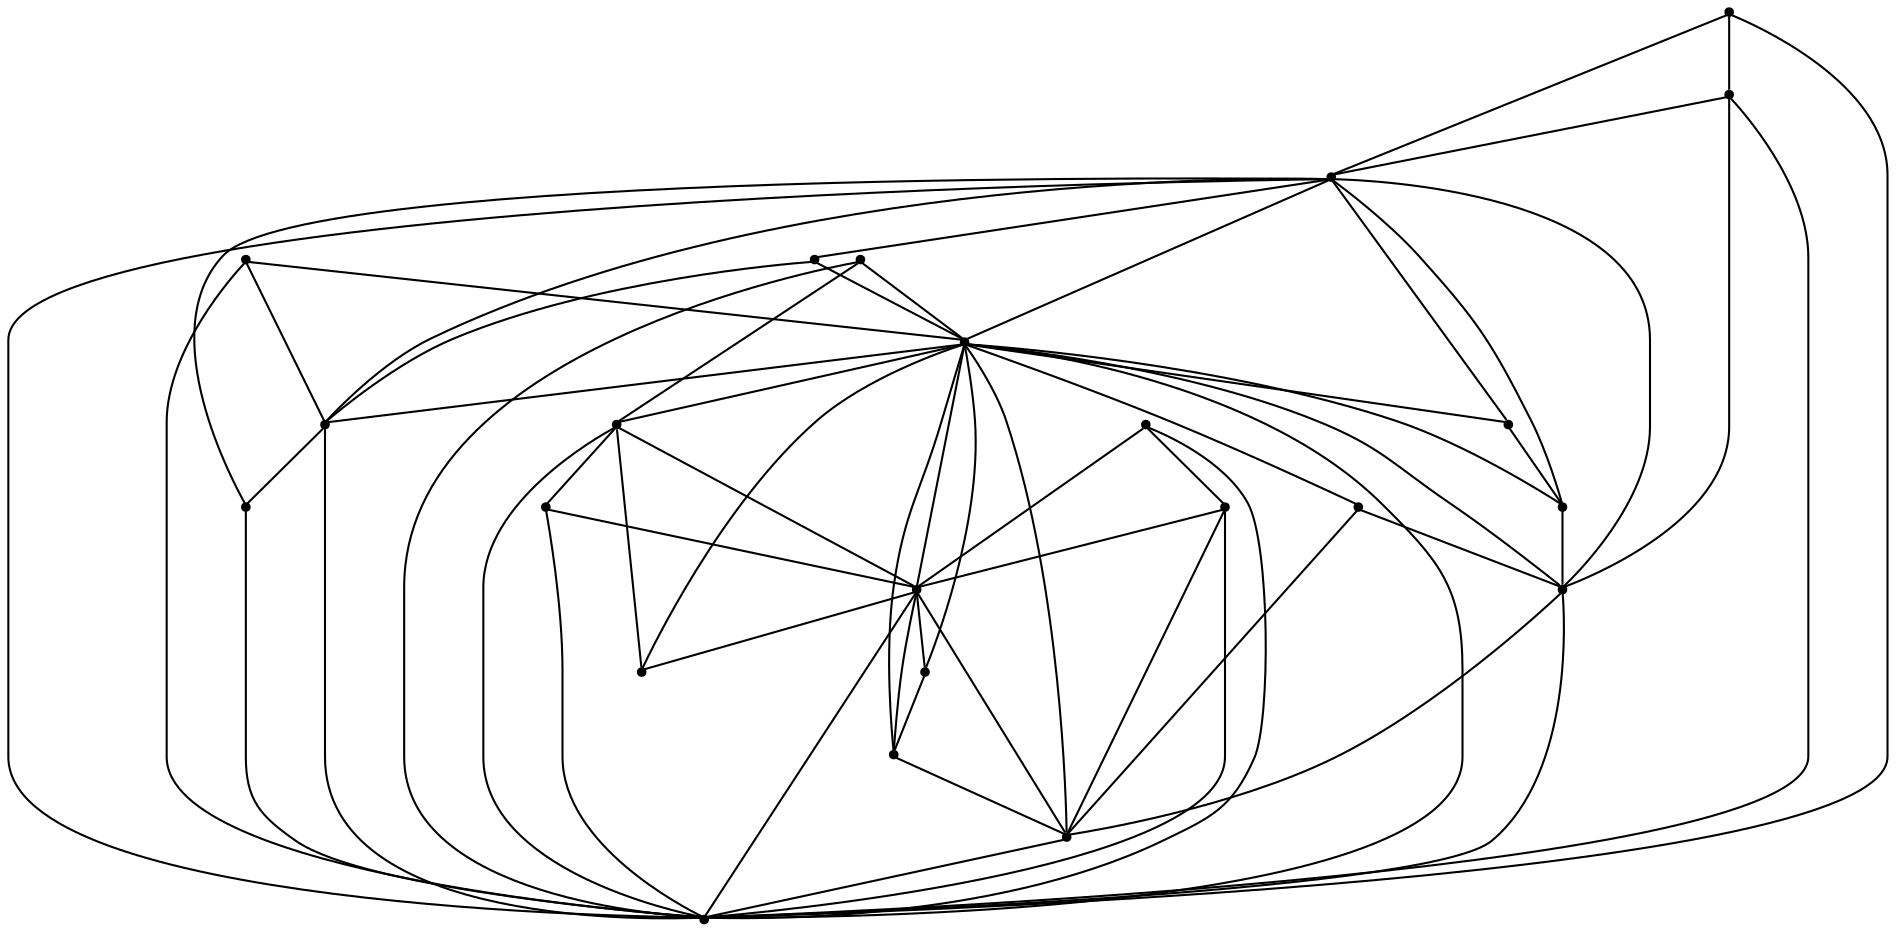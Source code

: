 graph {
  node [shape=point,comment="{\"directed\":false,\"doi\":\"10.1007/978-3-319-73915-1_42\",\"figure\":\"3 (1)\"}"]

  v0 [pos="913.4455218125984,574.3316669470717"]
  v1 [pos="343.51723085933065,575.7402603124622"]
  v2 [pos="754.6951929656693,451.00522276322863"]
  v3 [pos="626.1497440557505,316.7811291138471"]
  v4 [pos="722.4317651825248,460.0232216382589"]
  v5 [pos="754.5285277228832,507.7719423493483"]
  v6 [pos="627.7041629263758,488.95229054389455"]
  v7 [pos="670.2067884924899,457.172714984967"]
  v8 [pos="702.2993541972801,409.4239942738776"]
  v9 [pos="701.553398469266,485.58112830754845"]
  v10 [pos="670.723507974703,399.7810560888503"]
  v11 [pos="659.967654297938,422.0758995070395"]
  v12 [pos="638.9726028382036,409.26985783844486"]
  v13 [pos="628.220882408589,546.3442037905648"]
  v14 [pos="595.4365383076632,422.0758995070395"]
  v15 [pos="616.43152617898,409.2698578384449"]
  v16 [pos="532.4556523009978,460.49402451282333"]
  v17 [pos="584.6806210424805,399.7810560888503"]
  v18 [pos="585.1974041131114,457.172714984967"]
  v19 [pos="553.7965532160389,485.9479018057234"]
  v20 [pos="501.2298603178476,508.3928120504891"]
  v21 [pos="553.1047748199035,409.4239942738776"]
  v22 [pos="500.70894400006637,451.0052227632287"]

  v0 -- v1 [id="-1",pos="913.4455218125984,574.3316669470717 343.51723085933065,575.7402603124622 343.51723085933065,575.7402603124622 343.51723085933065,575.7402603124622"]
  v1 -- v3 [id="-2",pos="343.51723085933065,575.7402603124622 626.1497440557505,316.7811291138471 626.1497440557505,316.7811291138471 626.1497440557505,316.7811291138471"]
  v22 -- v1 [id="-3",pos="500.70894400006637,451.0052227632287 343.51723085933065,575.7402603124622 343.51723085933065,575.7402603124622 343.51723085933065,575.7402603124622"]
  v22 -- v3 [id="-4",pos="500.70894400006637,451.0052227632287 626.1497440557505,316.7811291138471 626.1497440557505,316.7811291138471 626.1497440557505,316.7811291138471"]
  v22 -- v16 [id="-5",pos="500.70894400006637,451.0052227632287 532.4556523009978,460.49402451282333 532.4556523009978,460.49402451282333 532.4556523009978,460.49402451282333"]
  v20 -- v1 [id="-6",pos="501.2298603178476,508.3928120504891 343.51723085933065,575.7402603124622 343.51723085933065,575.7402603124622 343.51723085933065,575.7402603124622"]
  v20 -- v6 [id="-7",pos="501.2298603178476,508.3928120504891 627.7041629263758,488.95229054389455 627.7041629263758,488.95229054389455 627.7041629263758,488.95229054389455"]
  v16 -- v1 [id="-8",pos="532.4556523009978,460.49402451282333 343.51723085933065,575.7402603124622 343.51723085933065,575.7402603124622 343.51723085933065,575.7402603124622"]
  v16 -- v6 [id="-9",pos="532.4556523009978,460.49402451282333 627.7041629263758,488.95229054389455 627.7041629263758,488.95229054389455 627.7041629263758,488.95229054389455"]
  v16 -- v19 [id="-10",pos="532.4556523009978,460.49402451282333 553.7965532160389,485.9479018057234 553.7965532160389,485.9479018057234 553.7965532160389,485.9479018057234"]
  v16 -- v20 [id="-11",pos="532.4556523009978,460.49402451282333 501.2298603178476,508.3928120504891 501.2298603178476,508.3928120504891 501.2298603178476,508.3928120504891"]
  v16 -- v18 [id="-12",pos="532.4556523009978,460.49402451282333 585.1974041131114,457.172714984967 585.1974041131114,457.172714984967 585.1974041131114,457.172714984967"]
  v16 -- v3 [id="-13",pos="532.4556523009978,460.49402451282333 626.1497440557505,316.7811291138471 626.1497440557505,316.7811291138471 626.1497440557505,316.7811291138471"]
  v21 -- v22 [id="-14",pos="553.1047748199035,409.4239942738776 500.70894400006637,451.0052227632287 500.70894400006637,451.0052227632287 500.70894400006637,451.0052227632287"]
  v21 -- v16 [id="-15",pos="553.1047748199035,409.4239942738776 532.4556523009978,460.49402451282333 532.4556523009978,460.49402451282333 532.4556523009978,460.49402451282333"]
  v21 -- v3 [id="-16",pos="553.1047748199035,409.4239942738776 626.1497440557505,316.7811291138471 626.1497440557505,316.7811291138471 626.1497440557505,316.7811291138471"]
  v19 -- v6 [id="-17",pos="553.7965532160389,485.9479018057234 627.7041629263758,488.95229054389455 627.7041629263758,488.95229054389455 627.7041629263758,488.95229054389455"]
  v19 -- v20 [id="-18",pos="553.7965532160389,485.9479018057234 501.2298603178476,508.3928120504891 501.2298603178476,508.3928120504891 501.2298603178476,508.3928120504891"]
  v17 -- v16 [id="-19",pos="584.6806210424805,399.7810560888503 532.4556523009978,460.49402451282333 532.4556523009978,460.49402451282333 532.4556523009978,460.49402451282333"]
  v17 -- v3 [id="-20",pos="584.6806210424805,399.7810560888503 626.1497440557505,316.7811291138471 626.1497440557505,316.7811291138471 626.1497440557505,316.7811291138471"]
  v18 -- v14 [id="-21",pos="585.1974041131114,457.172714984967 595.4365383076632,422.0758995070395 595.4365383076632,422.0758995070395 595.4365383076632,422.0758995070395"]
  v18 -- v6 [id="-22",pos="585.1974041131114,457.172714984967 627.7041629263758,488.95229054389455 627.7041629263758,488.95229054389455 627.7041629263758,488.95229054389455"]
  v14 -- v17 [id="-23",pos="595.4365383076632,422.0758995070395 584.6806210424805,399.7810560888503 584.6806210424805,399.7810560888503 584.6806210424805,399.7810560888503"]
  v14 -- v16 [id="-24",pos="595.4365383076632,422.0758995070395 532.4556523009978,460.49402451282333 532.4556523009978,460.49402451282333 532.4556523009978,460.49402451282333"]
  v14 -- v3 [id="-25",pos="595.4365383076632,422.0758995070395 626.1497440557505,316.7811291138471 626.1497440557505,316.7811291138471 626.1497440557505,316.7811291138471"]
  v15 -- v3 [id="-26",pos="616.43152617898,409.2698578384449 626.1497440557505,316.7811291138471 626.1497440557505,316.7811291138471 626.1497440557505,316.7811291138471"]
  v15 -- v6 [id="-27",pos="616.43152617898,409.2698578384449 627.7041629263758,488.95229054389455 627.7041629263758,488.95229054389455 627.7041629263758,488.95229054389455"]
  v15 -- v14 [id="-28",pos="616.43152617898,409.2698578384449 595.4365383076632,422.0758995070395 595.4365383076632,422.0758995070395 595.4365383076632,422.0758995070395"]
  v3 -- v0 [id="-29",pos="626.1497440557505,316.7811291138471 913.4455218125984,574.3316669470717 913.4455218125984,574.3316669470717 913.4455218125984,574.3316669470717"]
  v6 -- v11 [id="-30",pos="627.7041629263758,488.95229054389455 659.967654297938,422.0758995070395 659.967654297938,422.0758995070395 659.967654297938,422.0758995070395"]
  v6 -- v9 [id="-31",pos="627.7041629263758,488.95229054389455 701.553398469266,485.58112830754845 701.553398469266,485.58112830754845 701.553398469266,485.58112830754845"]
  v6 -- v4 [id="-32",pos="627.7041629263758,488.95229054389455 722.4317651825248,460.0232216382589 722.4317651825248,460.0232216382589 722.4317651825248,460.0232216382589"]
  v6 -- v14 [id="-33",pos="627.7041629263758,488.95229054389455 595.4365383076632,422.0758995070395 595.4365383076632,422.0758995070395 595.4365383076632,422.0758995070395"]
  v6 -- v13 [id="-34",pos="627.7041629263758,488.95229054389455 628.220882408589,546.3442037905648 628.220882408589,546.3442037905648 628.220882408589,546.3442037905648"]
  v6 -- v3 [id="-35",pos="627.7041629263758,488.95229054389455 626.1497440557505,316.7811291138471 626.1497440557505,316.7811291138471 626.1497440557505,316.7811291138471"]
  v6 -- v1 [id="-36",pos="627.7041629263758,488.95229054389455 343.51723085933065,575.7402603124622 343.51723085933065,575.7402603124622 343.51723085933065,575.7402603124622"]
  v6 -- v0 [id="-37",pos="627.7041629263758,488.95229054389455 913.4455218125984,574.3316669470717 913.4455218125984,574.3316669470717 913.4455218125984,574.3316669470717"]
  v13 -- v0 [id="-38",pos="628.220882408589,546.3442037905648 913.4455218125984,574.3316669470717 913.4455218125984,574.3316669470717 913.4455218125984,574.3316669470717"]
  v13 -- v1 [id="-39",pos="628.220882408589,546.3442037905648 343.51723085933065,575.7402603124622 343.51723085933065,575.7402603124622 343.51723085933065,575.7402603124622"]
  v12 -- v3 [id="-40",pos="638.9726028382036,409.26985783844486 626.1497440557505,316.7811291138471 626.1497440557505,316.7811291138471 626.1497440557505,316.7811291138471"]
  v12 -- v11 [id="-41",pos="638.9726028382036,409.26985783844486 659.967654297938,422.0758995070395 659.967654297938,422.0758995070395 659.967654297938,422.0758995070395"]
  v12 -- v6 [id="-42",pos="638.9726028382036,409.26985783844486 627.7041629263758,488.95229054389455 627.7041629263758,488.95229054389455 627.7041629263758,488.95229054389455"]
  v11 -- v3 [id="-43",pos="659.967654297938,422.0758995070395 626.1497440557505,316.7811291138471 626.1497440557505,316.7811291138471 626.1497440557505,316.7811291138471"]
  v11 -- v4 [id="-44",pos="659.967654297938,422.0758995070395 722.4317651825248,460.0232216382589 722.4317651825248,460.0232216382589 722.4317651825248,460.0232216382589"]
  v11 -- v10 [id="-45",pos="659.967654297938,422.0758995070395 670.723507974703,399.7810560888503 670.723507974703,399.7810560888503 670.723507974703,399.7810560888503"]
  v7 -- v11 [id="-46",pos="670.2067884924899,457.172714984967 659.967654297938,422.0758995070395 659.967654297938,422.0758995070395 659.967654297938,422.0758995070395"]
  v7 -- v6 [id="-47",pos="670.2067884924899,457.172714984967 627.7041629263758,488.95229054389455 627.7041629263758,488.95229054389455 627.7041629263758,488.95229054389455"]
  v10 -- v3 [id="-48",pos="670.723507974703,399.7810560888503 626.1497440557505,316.7811291138471 626.1497440557505,316.7811291138471 626.1497440557505,316.7811291138471"]
  v10 -- v4 [id="-49",pos="670.723507974703,399.7810560888503 722.4317651825248,460.0232216382589 722.4317651825248,460.0232216382589 722.4317651825248,460.0232216382589"]
  v9 -- v5 [id="-50",pos="701.553398469266,485.58112830754845 754.5285277228832,507.7719423493483 754.5285277228832,507.7719423493483 754.5285277228832,507.7719423493483"]
  v9 -- v4 [id="-51",pos="701.553398469266,485.58112830754845 722.4317651825248,460.0232216382589 722.4317651825248,460.0232216382589 722.4317651825248,460.0232216382589"]
  v8 -- v3 [id="-52",pos="702.2993541972801,409.4239942738776 626.1497440557505,316.7811291138471 626.1497440557505,316.7811291138471 626.1497440557505,316.7811291138471"]
  v8 -- v4 [id="-53",pos="702.2993541972801,409.4239942738776 722.4317651825248,460.0232216382589 722.4317651825248,460.0232216382589 722.4317651825248,460.0232216382589"]
  v8 -- v2 [id="-54",pos="702.2993541972801,409.4239942738776 754.6951929656693,451.00522276322863 754.6951929656693,451.00522276322863 754.6951929656693,451.00522276322863"]
  v4 -- v3 [id="-55",pos="722.4317651825248,460.0232216382589 626.1497440557505,316.7811291138471 626.1497440557505,316.7811291138471 626.1497440557505,316.7811291138471"]
  v4 -- v0 [id="-56",pos="722.4317651825248,460.0232216382589 913.4455218125984,574.3316669470717 913.4455218125984,574.3316669470717 913.4455218125984,574.3316669470717"]
  v4 -- v7 [id="-57",pos="722.4317651825248,460.0232216382589 670.2067884924899,457.172714984967 670.2067884924899,457.172714984967 670.2067884924899,457.172714984967"]
  v5 -- v4 [id="-58",pos="754.5285277228832,507.7719423493483 722.4317651825248,460.0232216382589 722.4317651825248,460.0232216382589 722.4317651825248,460.0232216382589"]
  v5 -- v0 [id="-59",pos="754.5285277228832,507.7719423493483 913.4455218125984,574.3316669470717 913.4455218125984,574.3316669470717 913.4455218125984,574.3316669470717"]
  v5 -- v6 [id="-60",pos="754.5285277228832,507.7719423493483 627.7041629263758,488.95229054389455 627.7041629263758,488.95229054389455 627.7041629263758,488.95229054389455"]
  v2 -- v0 [id="-61",pos="754.6951929656693,451.00522276322863 913.4455218125984,574.3316669470717 913.4455218125984,574.3316669470717 913.4455218125984,574.3316669470717"]
  v2 -- v4 [id="-62",pos="754.6951929656693,451.00522276322863 722.4317651825248,460.0232216382589 722.4317651825248,460.0232216382589 722.4317651825248,460.0232216382589"]
  v2 -- v3 [id="-63",pos="754.6951929656693,451.00522276322863 626.1497440557505,316.7811291138471 626.1497440557505,316.7811291138471 626.1497440557505,316.7811291138471"]
}